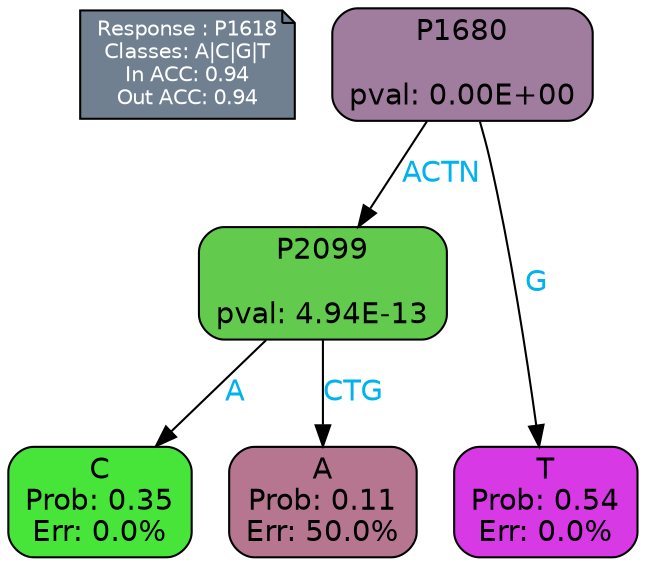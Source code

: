 digraph Tree {
node [shape=box, style="filled, rounded", color="black", fontname=helvetica] ;
graph [ranksep=equally, splines=polylines, bgcolor=transparent, dpi=600] ;
edge [fontname=helvetica] ;
LEGEND [label="Response : P1618
Classes: A|C|G|T
In ACC: 0.94
Out ACC: 0.94
",shape=note,align=left,style=filled,fillcolor="slategray",fontcolor="white",fontsize=10];1 [label="P1680

pval: 0.00E+00", fillcolor="#a07c9e"] ;
2 [label="P2099

pval: 4.94E-13", fillcolor="#62ca4d"] ;
3 [label="C
Prob: 0.35
Err: 0.0%", fillcolor="#47e539"] ;
4 [label="A
Prob: 0.11
Err: 50.0%", fillcolor="#b6768f"] ;
5 [label="T
Prob: 0.54
Err: 0.0%", fillcolor="#d739e5"] ;
1 -> 2 [label="ACTN",fontcolor=deepskyblue2] ;
1 -> 5 [label="G",fontcolor=deepskyblue2] ;
2 -> 3 [label="A",fontcolor=deepskyblue2] ;
2 -> 4 [label="CTG",fontcolor=deepskyblue2] ;
{rank = same; 3;4;5;}{rank = same; LEGEND;1;}}